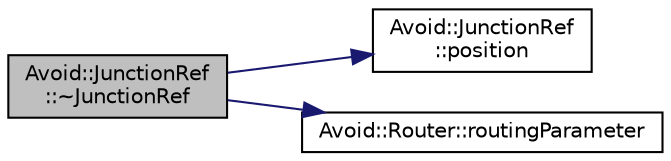 digraph "Avoid::JunctionRef::~JunctionRef"
{
  edge [fontname="Helvetica",fontsize="10",labelfontname="Helvetica",labelfontsize="10"];
  node [fontname="Helvetica",fontsize="10",shape=record];
  rankdir="LR";
  Node3 [label="Avoid::JunctionRef\l::~JunctionRef",height=0.2,width=0.4,color="black", fillcolor="grey75", style="filled", fontcolor="black"];
  Node3 -> Node4 [color="midnightblue",fontsize="10",style="solid",fontname="Helvetica"];
  Node4 [label="Avoid::JunctionRef\l::position",height=0.2,width=0.4,color="black", fillcolor="white", style="filled",URL="$classAvoid_1_1JunctionRef.html#af66cab7216d077ac124674c7c5f08e05",tooltip="Returns the position of this junction. "];
  Node3 -> Node5 [color="midnightblue",fontsize="10",style="solid",fontname="Helvetica"];
  Node5 [label="Avoid::Router::routingParameter",height=0.2,width=0.4,color="black", fillcolor="white", style="filled",URL="$classAvoid_1_1Router.html#ab08a56fa47c415c0450e20bbb438f420",tooltip="Returns the current value for a particular routing parameter of a given type. "];
}
